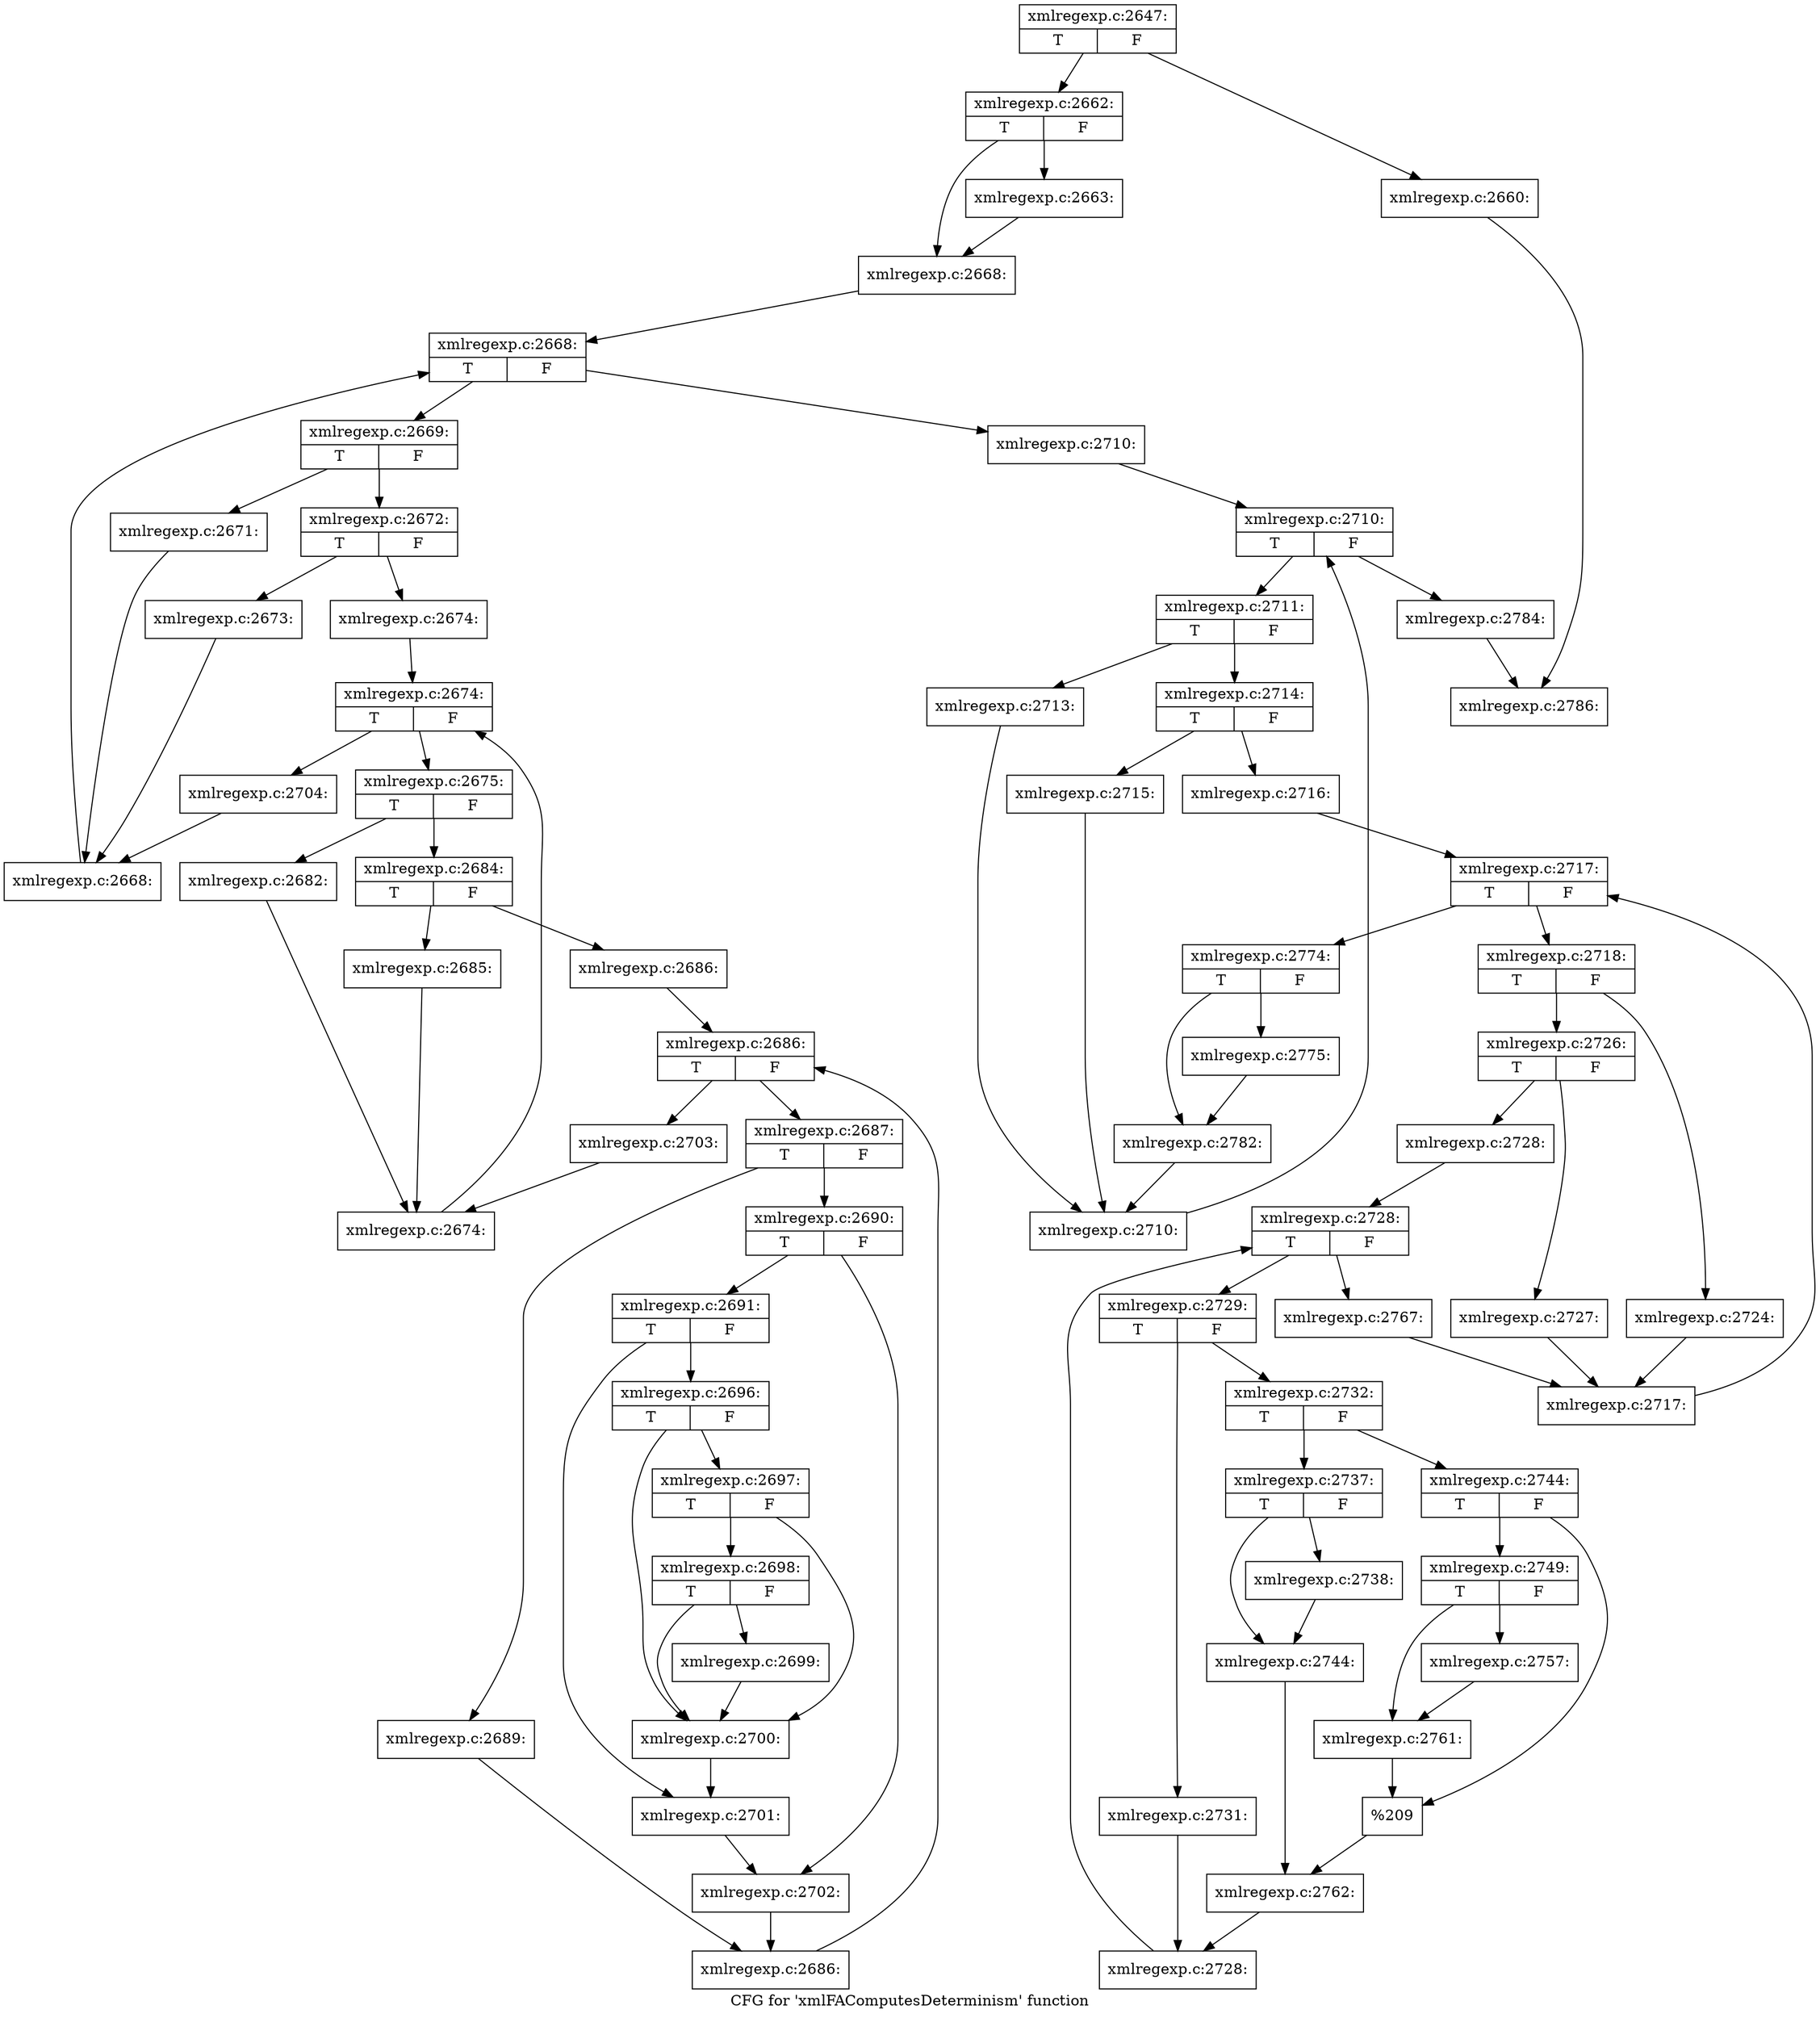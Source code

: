 digraph "CFG for 'xmlFAComputesDeterminism' function" {
	label="CFG for 'xmlFAComputesDeterminism' function";

	Node0x4139bf0 [shape=record,label="{xmlregexp.c:2647:|{<s0>T|<s1>F}}"];
	Node0x4139bf0 -> Node0x4429c10;
	Node0x4139bf0 -> Node0x4429c60;
	Node0x4429c10 [shape=record,label="{xmlregexp.c:2660:}"];
	Node0x4429c10 -> Node0x4427f40;
	Node0x4429c60 [shape=record,label="{xmlregexp.c:2662:|{<s0>T|<s1>F}}"];
	Node0x4429c60 -> Node0x442a3e0;
	Node0x4429c60 -> Node0x442a430;
	Node0x442a3e0 [shape=record,label="{xmlregexp.c:2663:}"];
	Node0x442a3e0 -> Node0x442a430;
	Node0x442a430 [shape=record,label="{xmlregexp.c:2668:}"];
	Node0x442a430 -> Node0x442aba0;
	Node0x442aba0 [shape=record,label="{xmlregexp.c:2668:|{<s0>T|<s1>F}}"];
	Node0x442aba0 -> Node0x442ae80;
	Node0x442aba0 -> Node0x442aa00;
	Node0x442ae80 [shape=record,label="{xmlregexp.c:2669:|{<s0>T|<s1>F}}"];
	Node0x442ae80 -> Node0x442b6f0;
	Node0x442ae80 -> Node0x442b740;
	Node0x442b6f0 [shape=record,label="{xmlregexp.c:2671:}"];
	Node0x442b6f0 -> Node0x442adf0;
	Node0x442b740 [shape=record,label="{xmlregexp.c:2672:|{<s0>T|<s1>F}}"];
	Node0x442b740 -> Node0x442baf0;
	Node0x442b740 -> Node0x442bb40;
	Node0x442baf0 [shape=record,label="{xmlregexp.c:2673:}"];
	Node0x442baf0 -> Node0x442adf0;
	Node0x442bb40 [shape=record,label="{xmlregexp.c:2674:}"];
	Node0x442bb40 -> Node0x442c150;
	Node0x442c150 [shape=record,label="{xmlregexp.c:2674:|{<s0>T|<s1>F}}"];
	Node0x442c150 -> Node0x442c430;
	Node0x442c150 -> Node0x442bfb0;
	Node0x442c430 [shape=record,label="{xmlregexp.c:2675:|{<s0>T|<s1>F}}"];
	Node0x442c430 -> Node0x442cca0;
	Node0x442c430 -> Node0x442ccf0;
	Node0x442cca0 [shape=record,label="{xmlregexp.c:2682:}"];
	Node0x442cca0 -> Node0x442c3a0;
	Node0x442ccf0 [shape=record,label="{xmlregexp.c:2684:|{<s0>T|<s1>F}}"];
	Node0x442ccf0 -> Node0x442d2a0;
	Node0x442ccf0 -> Node0x442d2f0;
	Node0x442d2a0 [shape=record,label="{xmlregexp.c:2685:}"];
	Node0x442d2a0 -> Node0x442c3a0;
	Node0x442d2f0 [shape=record,label="{xmlregexp.c:2686:}"];
	Node0x442d2f0 -> Node0x442d930;
	Node0x442d930 [shape=record,label="{xmlregexp.c:2686:|{<s0>T|<s1>F}}"];
	Node0x442d930 -> Node0x442dc10;
	Node0x442d930 -> Node0x442d790;
	Node0x442dc10 [shape=record,label="{xmlregexp.c:2687:|{<s0>T|<s1>F}}"];
	Node0x442dc10 -> Node0x442e350;
	Node0x442dc10 -> Node0x442e3a0;
	Node0x442e350 [shape=record,label="{xmlregexp.c:2689:}"];
	Node0x442e350 -> Node0x442db80;
	Node0x442e3a0 [shape=record,label="{xmlregexp.c:2690:|{<s0>T|<s1>F}}"];
	Node0x442e3a0 -> Node0x442e8b0;
	Node0x442e3a0 -> Node0x442e900;
	Node0x442e8b0 [shape=record,label="{xmlregexp.c:2691:|{<s0>T|<s1>F}}"];
	Node0x442e8b0 -> Node0x442edf0;
	Node0x442e8b0 -> Node0x442ee40;
	Node0x442edf0 [shape=record,label="{xmlregexp.c:2696:|{<s0>T|<s1>F}}"];
	Node0x442edf0 -> Node0x442f580;
	Node0x442edf0 -> Node0x442f4b0;
	Node0x442f580 [shape=record,label="{xmlregexp.c:2697:|{<s0>T|<s1>F}}"];
	Node0x442f580 -> Node0x442f500;
	Node0x442f580 -> Node0x442f4b0;
	Node0x442f500 [shape=record,label="{xmlregexp.c:2698:|{<s0>T|<s1>F}}"];
	Node0x442f500 -> Node0x442f460;
	Node0x442f500 -> Node0x442f4b0;
	Node0x442f460 [shape=record,label="{xmlregexp.c:2699:}"];
	Node0x442f460 -> Node0x442f4b0;
	Node0x442f4b0 [shape=record,label="{xmlregexp.c:2700:}"];
	Node0x442f4b0 -> Node0x442ee40;
	Node0x442ee40 [shape=record,label="{xmlregexp.c:2701:}"];
	Node0x442ee40 -> Node0x442e900;
	Node0x442e900 [shape=record,label="{xmlregexp.c:2702:}"];
	Node0x442e900 -> Node0x442db80;
	Node0x442db80 [shape=record,label="{xmlregexp.c:2686:}"];
	Node0x442db80 -> Node0x442d930;
	Node0x442d790 [shape=record,label="{xmlregexp.c:2703:}"];
	Node0x442d790 -> Node0x442c3a0;
	Node0x442c3a0 [shape=record,label="{xmlregexp.c:2674:}"];
	Node0x442c3a0 -> Node0x442c150;
	Node0x442bfb0 [shape=record,label="{xmlregexp.c:2704:}"];
	Node0x442bfb0 -> Node0x442adf0;
	Node0x442adf0 [shape=record,label="{xmlregexp.c:2668:}"];
	Node0x442adf0 -> Node0x442aba0;
	Node0x442aa00 [shape=record,label="{xmlregexp.c:2710:}"];
	Node0x442aa00 -> Node0x442fef0;
	Node0x442fef0 [shape=record,label="{xmlregexp.c:2710:|{<s0>T|<s1>F}}"];
	Node0x442fef0 -> Node0x4431e40;
	Node0x442fef0 -> Node0x3f7e420;
	Node0x4431e40 [shape=record,label="{xmlregexp.c:2711:|{<s0>T|<s1>F}}"];
	Node0x4431e40 -> Node0x4432630;
	Node0x4431e40 -> Node0x4432680;
	Node0x4432630 [shape=record,label="{xmlregexp.c:2713:}"];
	Node0x4432630 -> Node0x4431df0;
	Node0x4432680 [shape=record,label="{xmlregexp.c:2714:|{<s0>T|<s1>F}}"];
	Node0x4432680 -> Node0x44329f0;
	Node0x4432680 -> Node0x4432a40;
	Node0x44329f0 [shape=record,label="{xmlregexp.c:2715:}"];
	Node0x44329f0 -> Node0x4431df0;
	Node0x4432a40 [shape=record,label="{xmlregexp.c:2716:}"];
	Node0x4432a40 -> Node0x4433120;
	Node0x4433120 [shape=record,label="{xmlregexp.c:2717:|{<s0>T|<s1>F}}"];
	Node0x4433120 -> Node0x4433380;
	Node0x4433120 -> Node0x4432fc0;
	Node0x4433380 [shape=record,label="{xmlregexp.c:2718:|{<s0>T|<s1>F}}"];
	Node0x4433380 -> Node0x4433b70;
	Node0x4433380 -> Node0x4433bc0;
	Node0x4433b70 [shape=record,label="{xmlregexp.c:2724:}"];
	Node0x4433b70 -> Node0x4433330;
	Node0x4433bc0 [shape=record,label="{xmlregexp.c:2726:|{<s0>T|<s1>F}}"];
	Node0x4433bc0 -> Node0x44340f0;
	Node0x4433bc0 -> Node0x4434140;
	Node0x44340f0 [shape=record,label="{xmlregexp.c:2727:}"];
	Node0x44340f0 -> Node0x4433330;
	Node0x4434140 [shape=record,label="{xmlregexp.c:2728:}"];
	Node0x4434140 -> Node0x4434740;
	Node0x4434740 [shape=record,label="{xmlregexp.c:2728:|{<s0>T|<s1>F}}"];
	Node0x4434740 -> Node0x44349a0;
	Node0x4434740 -> Node0x44345e0;
	Node0x44349a0 [shape=record,label="{xmlregexp.c:2729:|{<s0>T|<s1>F}}"];
	Node0x44349a0 -> Node0x4435060;
	Node0x44349a0 -> Node0x44350b0;
	Node0x4435060 [shape=record,label="{xmlregexp.c:2731:}"];
	Node0x4435060 -> Node0x4434950;
	Node0x44350b0 [shape=record,label="{xmlregexp.c:2732:|{<s0>T|<s1>F}}"];
	Node0x44350b0 -> Node0x4435580;
	Node0x44350b0 -> Node0x4435620;
	Node0x4435580 [shape=record,label="{xmlregexp.c:2737:|{<s0>T|<s1>F}}"];
	Node0x4435580 -> Node0x4435a90;
	Node0x4435580 -> Node0x4435ae0;
	Node0x4435a90 [shape=record,label="{xmlregexp.c:2738:}"];
	Node0x4435a90 -> Node0x4435ae0;
	Node0x4435ae0 [shape=record,label="{xmlregexp.c:2744:}"];
	Node0x4435ae0 -> Node0x44355d0;
	Node0x4435620 [shape=record,label="{xmlregexp.c:2744:|{<s0>T|<s1>F}}"];
	Node0x4435620 -> Node0x4437020;
	Node0x4435620 -> Node0x4437070;
	Node0x4437020 [shape=record,label="{xmlregexp.c:2749:|{<s0>T|<s1>F}}"];
	Node0x4437020 -> Node0x4436330;
	Node0x4437020 -> Node0x44379a0;
	Node0x4436330 [shape=record,label="{xmlregexp.c:2757:}"];
	Node0x4436330 -> Node0x44379a0;
	Node0x44379a0 [shape=record,label="{xmlregexp.c:2761:}"];
	Node0x44379a0 -> Node0x4437070;
	Node0x4437070 [shape=record,label="{%209}"];
	Node0x4437070 -> Node0x44355d0;
	Node0x44355d0 [shape=record,label="{xmlregexp.c:2762:}"];
	Node0x44355d0 -> Node0x4434950;
	Node0x4434950 [shape=record,label="{xmlregexp.c:2728:}"];
	Node0x4434950 -> Node0x4434740;
	Node0x44345e0 [shape=record,label="{xmlregexp.c:2767:}"];
	Node0x44345e0 -> Node0x4433330;
	Node0x4433330 [shape=record,label="{xmlregexp.c:2717:}"];
	Node0x4433330 -> Node0x4433120;
	Node0x4432fc0 [shape=record,label="{xmlregexp.c:2774:|{<s0>T|<s1>F}}"];
	Node0x4432fc0 -> Node0x4439140;
	Node0x4432fc0 -> Node0x4439190;
	Node0x4439140 [shape=record,label="{xmlregexp.c:2775:}"];
	Node0x4439140 -> Node0x4439190;
	Node0x4439190 [shape=record,label="{xmlregexp.c:2782:}"];
	Node0x4439190 -> Node0x4431df0;
	Node0x4431df0 [shape=record,label="{xmlregexp.c:2710:}"];
	Node0x4431df0 -> Node0x442fef0;
	Node0x3f7e420 [shape=record,label="{xmlregexp.c:2784:}"];
	Node0x3f7e420 -> Node0x4427f40;
	Node0x4427f40 [shape=record,label="{xmlregexp.c:2786:}"];
}
